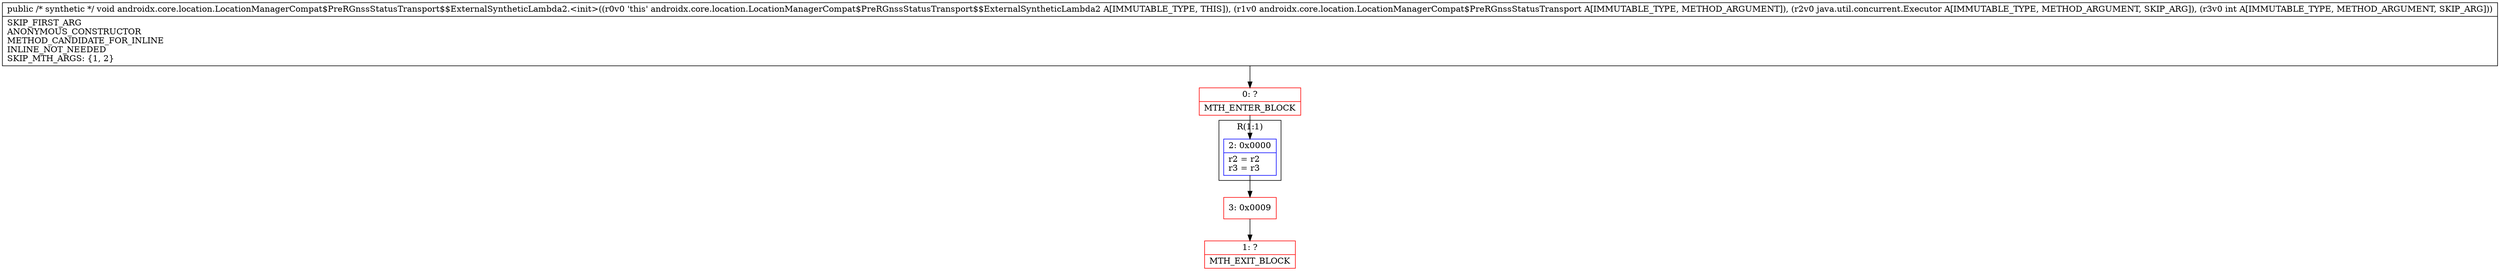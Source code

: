 digraph "CFG forandroidx.core.location.LocationManagerCompat$PreRGnssStatusTransport$$ExternalSyntheticLambda2.\<init\>(Landroidx\/core\/location\/LocationManagerCompat$PreRGnssStatusTransport;Ljava\/util\/concurrent\/Executor;I)V" {
subgraph cluster_Region_750530733 {
label = "R(1:1)";
node [shape=record,color=blue];
Node_2 [shape=record,label="{2\:\ 0x0000|r2 = r2\lr3 = r3\l}"];
}
Node_0 [shape=record,color=red,label="{0\:\ ?|MTH_ENTER_BLOCK\l}"];
Node_3 [shape=record,color=red,label="{3\:\ 0x0009}"];
Node_1 [shape=record,color=red,label="{1\:\ ?|MTH_EXIT_BLOCK\l}"];
MethodNode[shape=record,label="{public \/* synthetic *\/ void androidx.core.location.LocationManagerCompat$PreRGnssStatusTransport$$ExternalSyntheticLambda2.\<init\>((r0v0 'this' androidx.core.location.LocationManagerCompat$PreRGnssStatusTransport$$ExternalSyntheticLambda2 A[IMMUTABLE_TYPE, THIS]), (r1v0 androidx.core.location.LocationManagerCompat$PreRGnssStatusTransport A[IMMUTABLE_TYPE, METHOD_ARGUMENT]), (r2v0 java.util.concurrent.Executor A[IMMUTABLE_TYPE, METHOD_ARGUMENT, SKIP_ARG]), (r3v0 int A[IMMUTABLE_TYPE, METHOD_ARGUMENT, SKIP_ARG]))  | SKIP_FIRST_ARG\lANONYMOUS_CONSTRUCTOR\lMETHOD_CANDIDATE_FOR_INLINE\lINLINE_NOT_NEEDED\lSKIP_MTH_ARGS: \{1, 2\}\l}"];
MethodNode -> Node_0;Node_2 -> Node_3;
Node_0 -> Node_2;
Node_3 -> Node_1;
}

